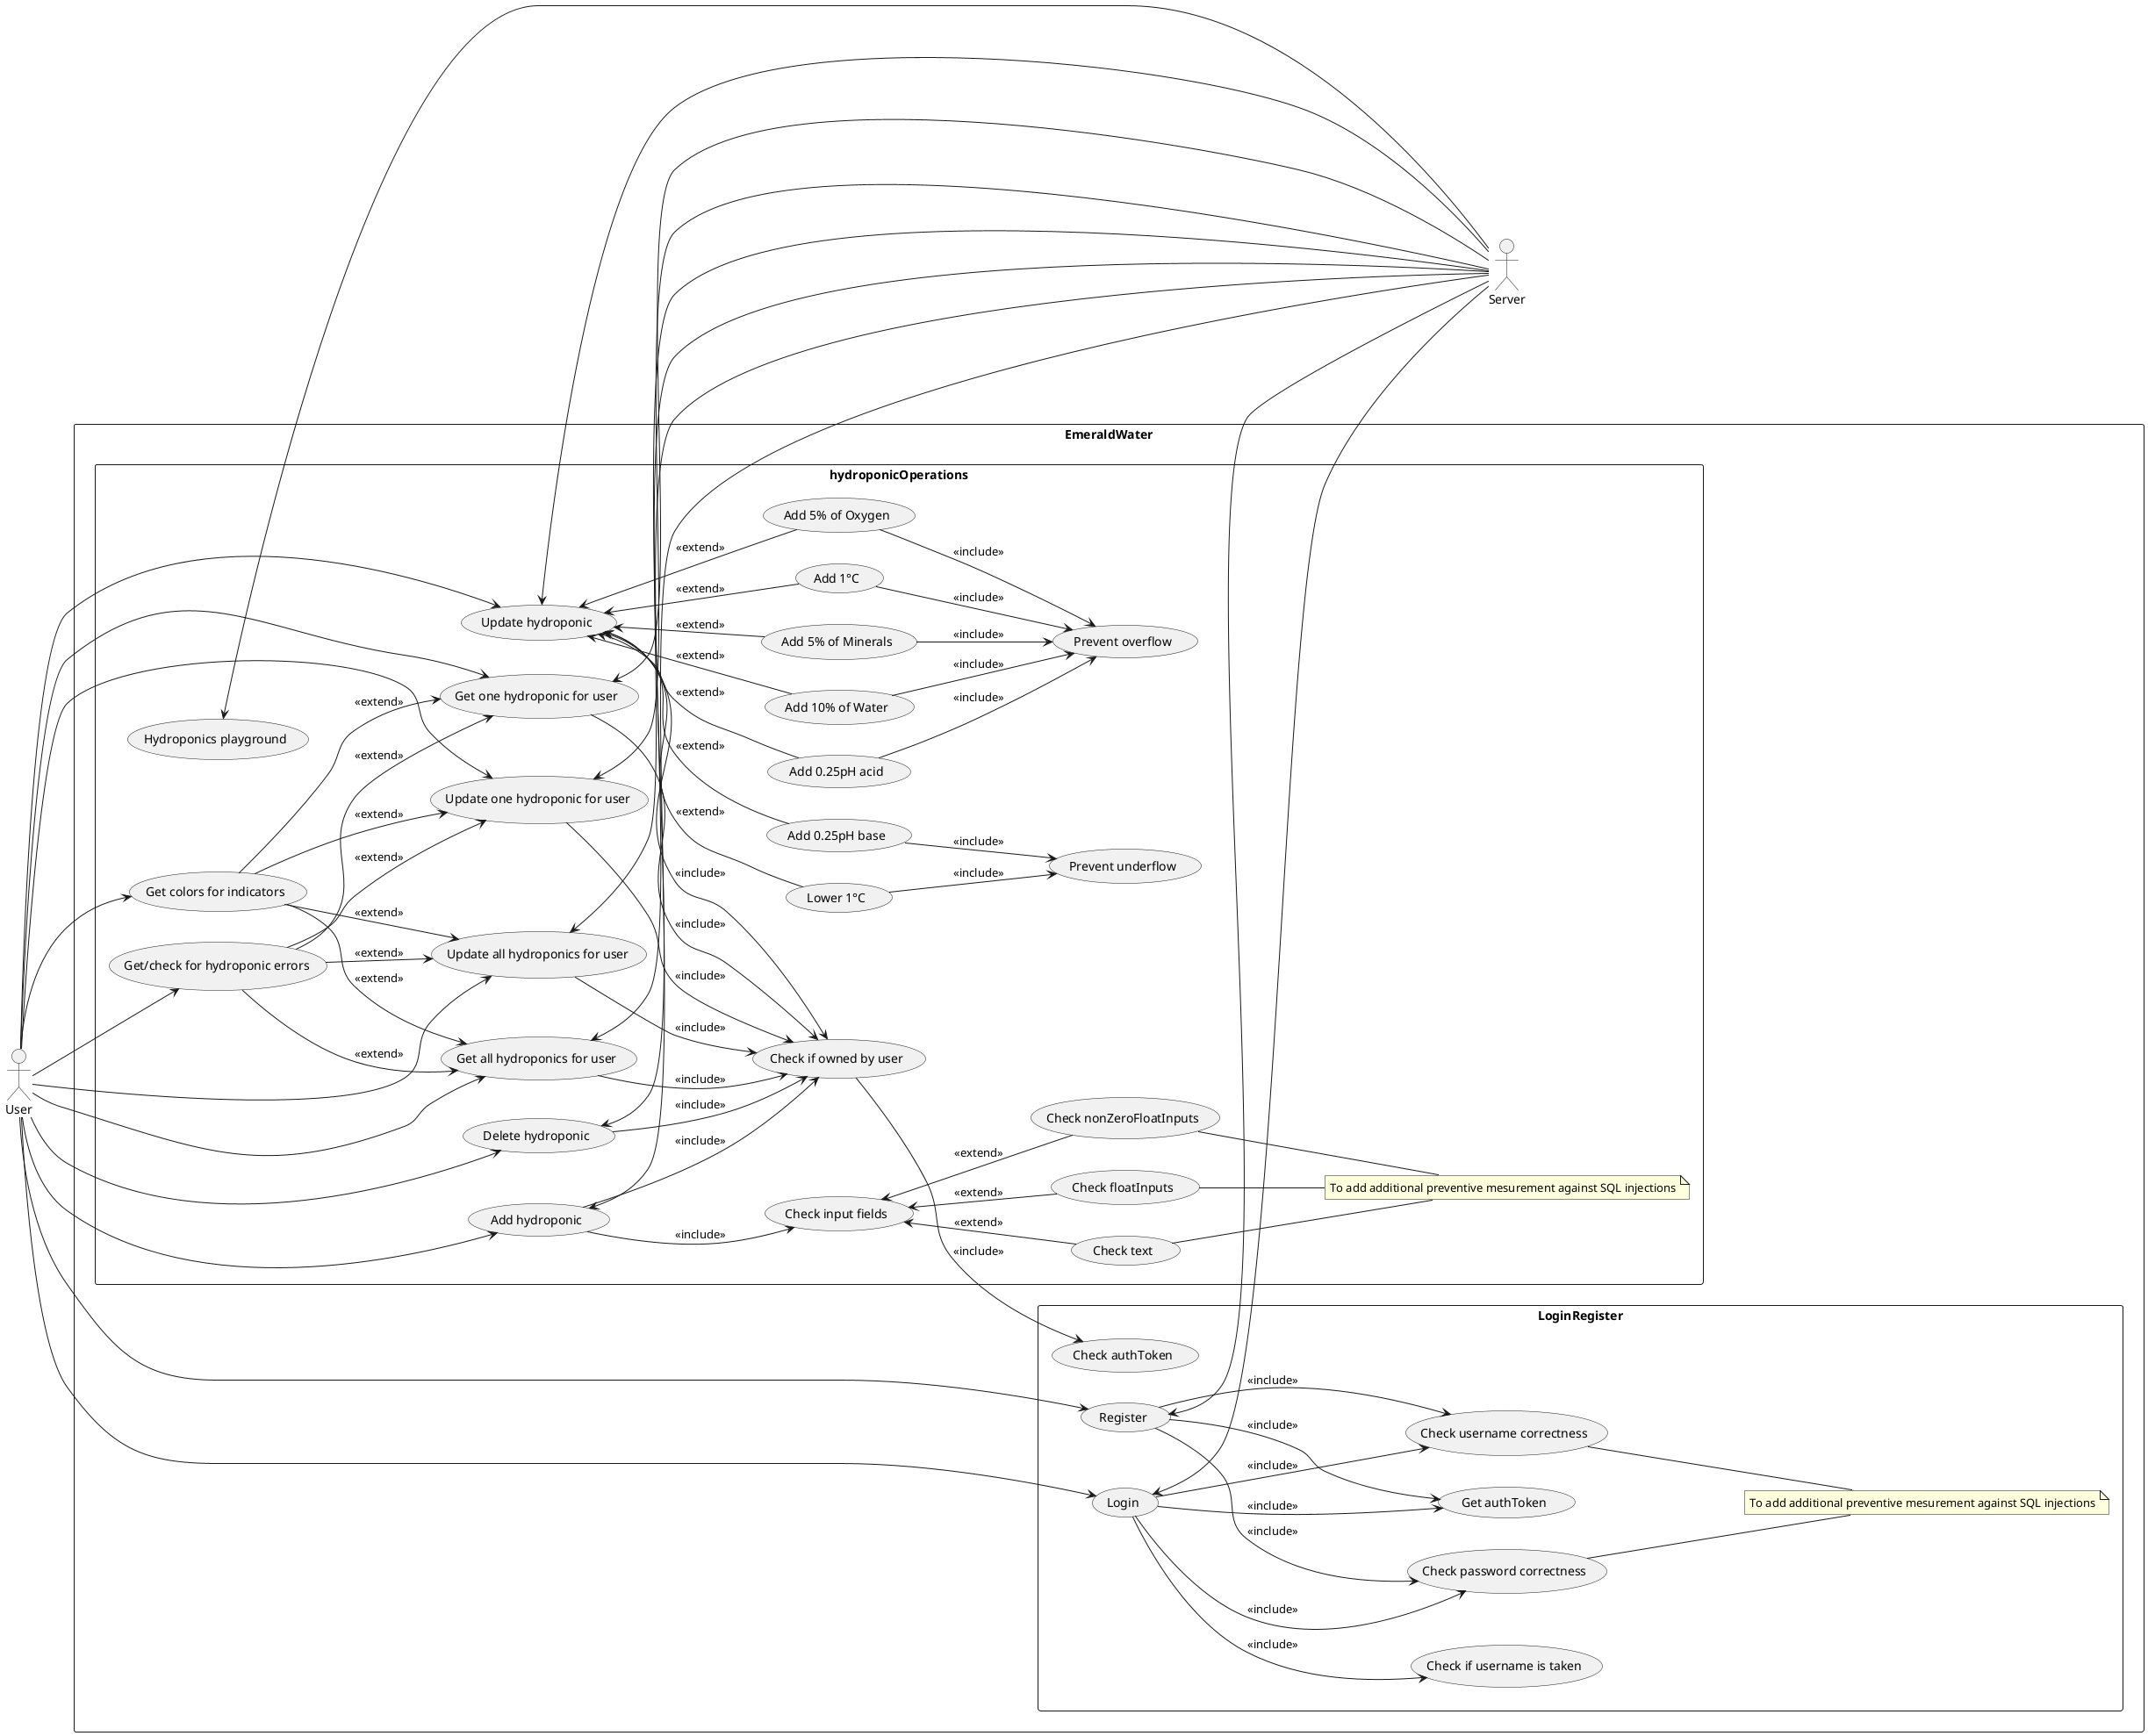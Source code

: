 @startuml
left to right direction

actor User
actor Server

rectangle "EmeraldWater" {
  rectangle "LoginRegister" {
    (Login) as Lg
    (Register) as Rg
    (Check if username is taken) as CheckUsernameTaken
    (Check username correctness) as CheckUsename
    (Check password correctness) as CheckPassword
    (Get authToken) as Bearer

    note "To add additional preventive mesurement against SQL injections" as SQLCheckNote1

    (Check authToken) as O2auth


    Lg --> CheckUsernameTaken : <<include>>
    Lg --> CheckUsename : <<include>>
    Lg --> CheckPassword : <<include>>
    Lg --> Bearer : <<include>>

    Rg --> CheckUsename : <<include>>
    Rg --> CheckPassword : <<include>>
    Rg --> Bearer : <<include>>

    CheckUsename -- SQLCheckNote1
    CheckPassword -- SQLCheckNote1

  }

  rectangle hydroponicOperations {
    (Check if owned by user) as Owner

    (Get/check for hydroponic errors) as Status
    (Get colors for indicators) as Colors

    (Hydroponics playground) as Playground

    (Get all hydroponics for user) as GetAll
    (Get one hydroponic for user) as GetOne

    (Update all hydroponics for user) as UpdateAll
    (Update one hydroponic for user) as UpdateOne

    (Add hydroponic) as Add
    (Check floatInputs) as FloatIn
    (Check nonZeroFloatInputs) as NonZeroFloatIn
    (Check text) as TextIn
    (Check input fields) as In

    (Delete hydroponic) as Delete

    (Update hydroponic) as Update
    (Prevent overflow) as PreventOver
    (Prevent underflow) as PreventUnder
    (Add 10% of Water) as SetAddWater
    (Add 5% of Minerals) as SetAddMinerals
    (Add 1°C) as SetAddTemperature
    (Lower 1°C) as SetLowerTemperature
    (Add 0.25pH acid) as SetAddAcid
    (Add 0.25pH base) as SetLowerAcid
    (Add 5% of Oxygen) as SetAddOxygen

    note "To add additional preventive mesurement against SQL injections" as SQLCheckNote2
  }
  GetAll --> Owner : <<include>>
  GetOne --> Owner : <<include>>
  UpdateAll --> Owner : <<include>>
  UpdateOne --> Owner : <<include>>
  Add --> Owner : <<include>>
  Delete --> Owner : <<include>>
  Update --> Owner : <<include>>

  Owner --> O2auth : <<include>>

  In <-- FloatIn : <<extend>>
  In <-- NonZeroFloatIn : <<extend>>
  In <-- TextIn : <<extend>>

  Add --> In : <<include>>

  Update <-- SetAddWater : <<extend>>
  Update <-- SetAddMinerals : <<extend>>
  Update <-- SetAddTemperature : <<extend>>
  Update <-- SetLowerTemperature : <<extend>>
  Update <-- SetAddAcid : <<extend>>
  Update <-- SetLowerAcid : <<extend>>
  Update <-- SetAddOxygen : <<extend>>

  SetAddWater --> PreventOver : <<include>>
  SetAddMinerals --> PreventOver : <<include>>
  SetAddTemperature --> PreventOver : <<include>>
  SetLowerTemperature --> PreventUnder : <<include>>
  SetAddAcid --> PreventOver : <<include>>
  SetLowerAcid --> PreventUnder : <<include>>
  SetAddOxygen --> PreventOver : <<include>>

  Status --> GetAll : <<extend>>
  Status --> GetOne : <<extend>>
  Status --> UpdateAll : <<extend>>
  Status --> UpdateOne : <<extend>>

  Colors --> GetAll : <<extend>>
  Colors --> GetOne : <<extend>>
  Colors --> UpdateAll : <<extend>>
  Colors --> UpdateOne : <<extend>>

  FloatIn -- SQLCheckNote2
  NonZeroFloatIn -- SQLCheckNote2
  TextIn -- SQLCheckNote2
}

User --> Lg
User --> Rg
User --> GetAll
User --> GetOne
User --> UpdateAll
User --> UpdateOne
User --> Add
User --> Delete
User --> Update
User --> Status
User --> Colors

Lg <-- Server
Rg <-- Server
GetAll <-- Server
GetOne <-- Server
UpdateAll <-- Server
UpdateOne <-- Server
Add <-- Server
Delete <-- Server
Update <-- Server
Playground <-- Server

@enduml